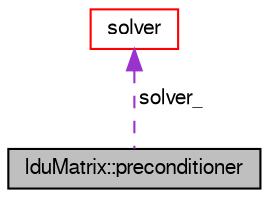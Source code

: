 digraph "lduMatrix::preconditioner"
{
  bgcolor="transparent";
  edge [fontname="FreeSans",fontsize="10",labelfontname="FreeSans",labelfontsize="10"];
  node [fontname="FreeSans",fontsize="10",shape=record];
  Node7 [label="lduMatrix::preconditioner",height=0.2,width=0.4,color="black", fillcolor="grey75", style="filled", fontcolor="black"];
  Node8 -> Node7 [dir="back",color="darkorchid3",fontsize="10",style="dashed",label=" solver_" ,fontname="FreeSans"];
  Node8 [label="solver",height=0.2,width=0.4,color="red",URL="$a26886.html",tooltip="Abstract base-class for lduMatrix solvers. "];
}
